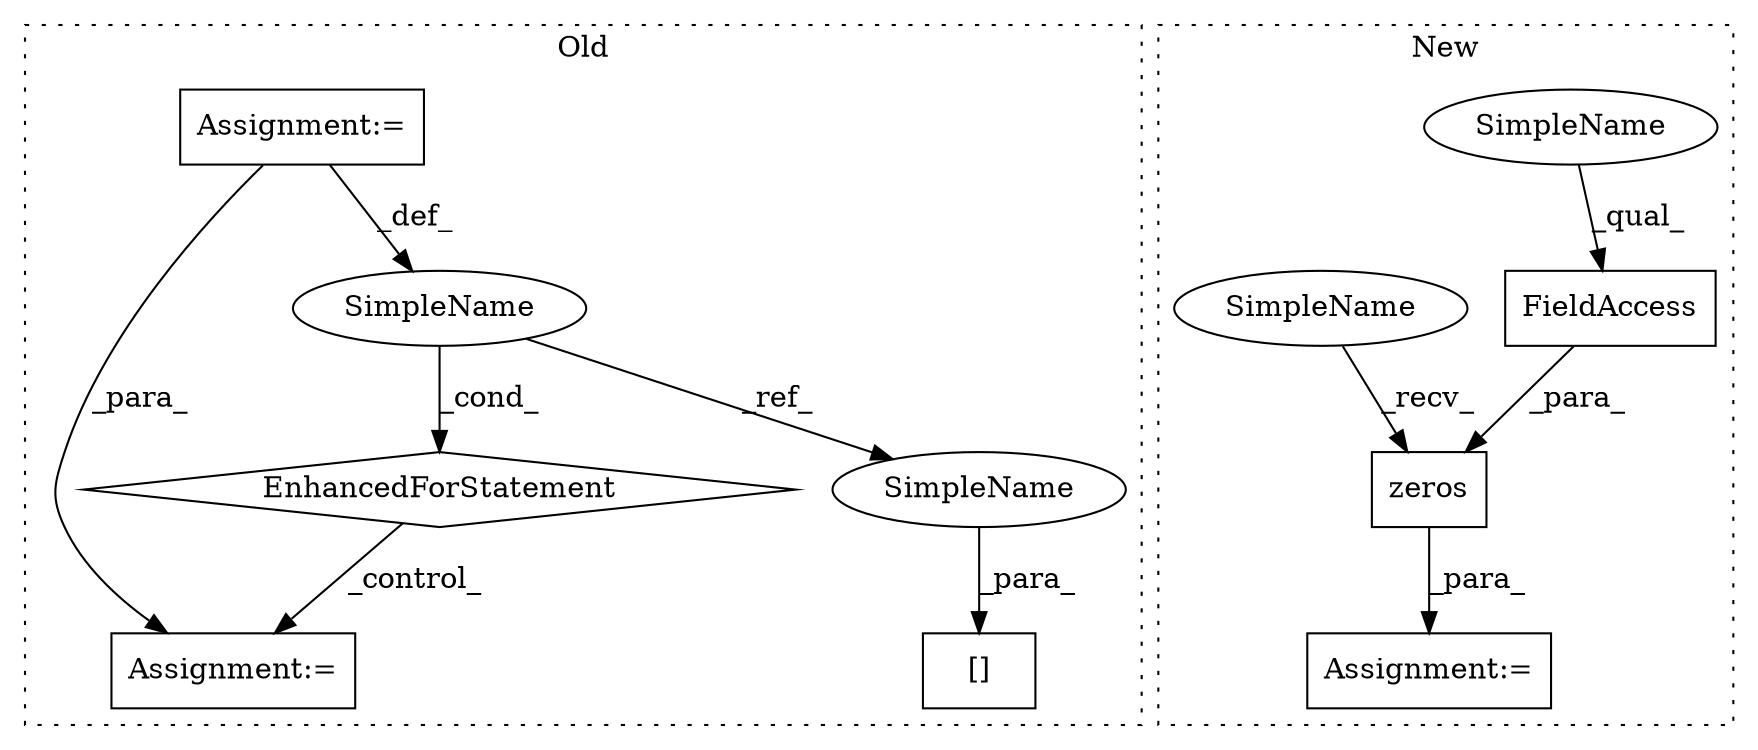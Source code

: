 digraph G {
subgraph cluster0 {
1 [label="EnhancedForStatement" a="70" s="3815,3896" l="53,2" shape="diamond"];
4 [label="Assignment:=" a="7" s="3815,3896" l="53,2" shape="box"];
5 [label="Assignment:=" a="7" s="3922" l="1" shape="box"];
6 [label="SimpleName" a="42" s="3872" l="5" shape="ellipse"];
7 [label="[]" a="2" s="4099,4122" l="18,1" shape="box"];
11 [label="SimpleName" a="42" s="4117" l="5" shape="ellipse"];
label = "Old";
style="dotted";
}
subgraph cluster1 {
2 [label="zeros" a="32" s="3696,3727" l="6,1" shape="box"];
3 [label="Assignment:=" a="7" s="3990" l="1" shape="box"];
8 [label="FieldAccess" a="22" s="3717" l="10" shape="box"];
9 [label="SimpleName" a="42" s="3717" l="5" shape="ellipse"];
10 [label="SimpleName" a="42" s="3690" l="5" shape="ellipse"];
label = "New";
style="dotted";
}
1 -> 5 [label="_control_"];
2 -> 3 [label="_para_"];
4 -> 5 [label="_para_"];
4 -> 6 [label="_def_"];
6 -> 1 [label="_cond_"];
6 -> 11 [label="_ref_"];
8 -> 2 [label="_para_"];
9 -> 8 [label="_qual_"];
10 -> 2 [label="_recv_"];
11 -> 7 [label="_para_"];
}
